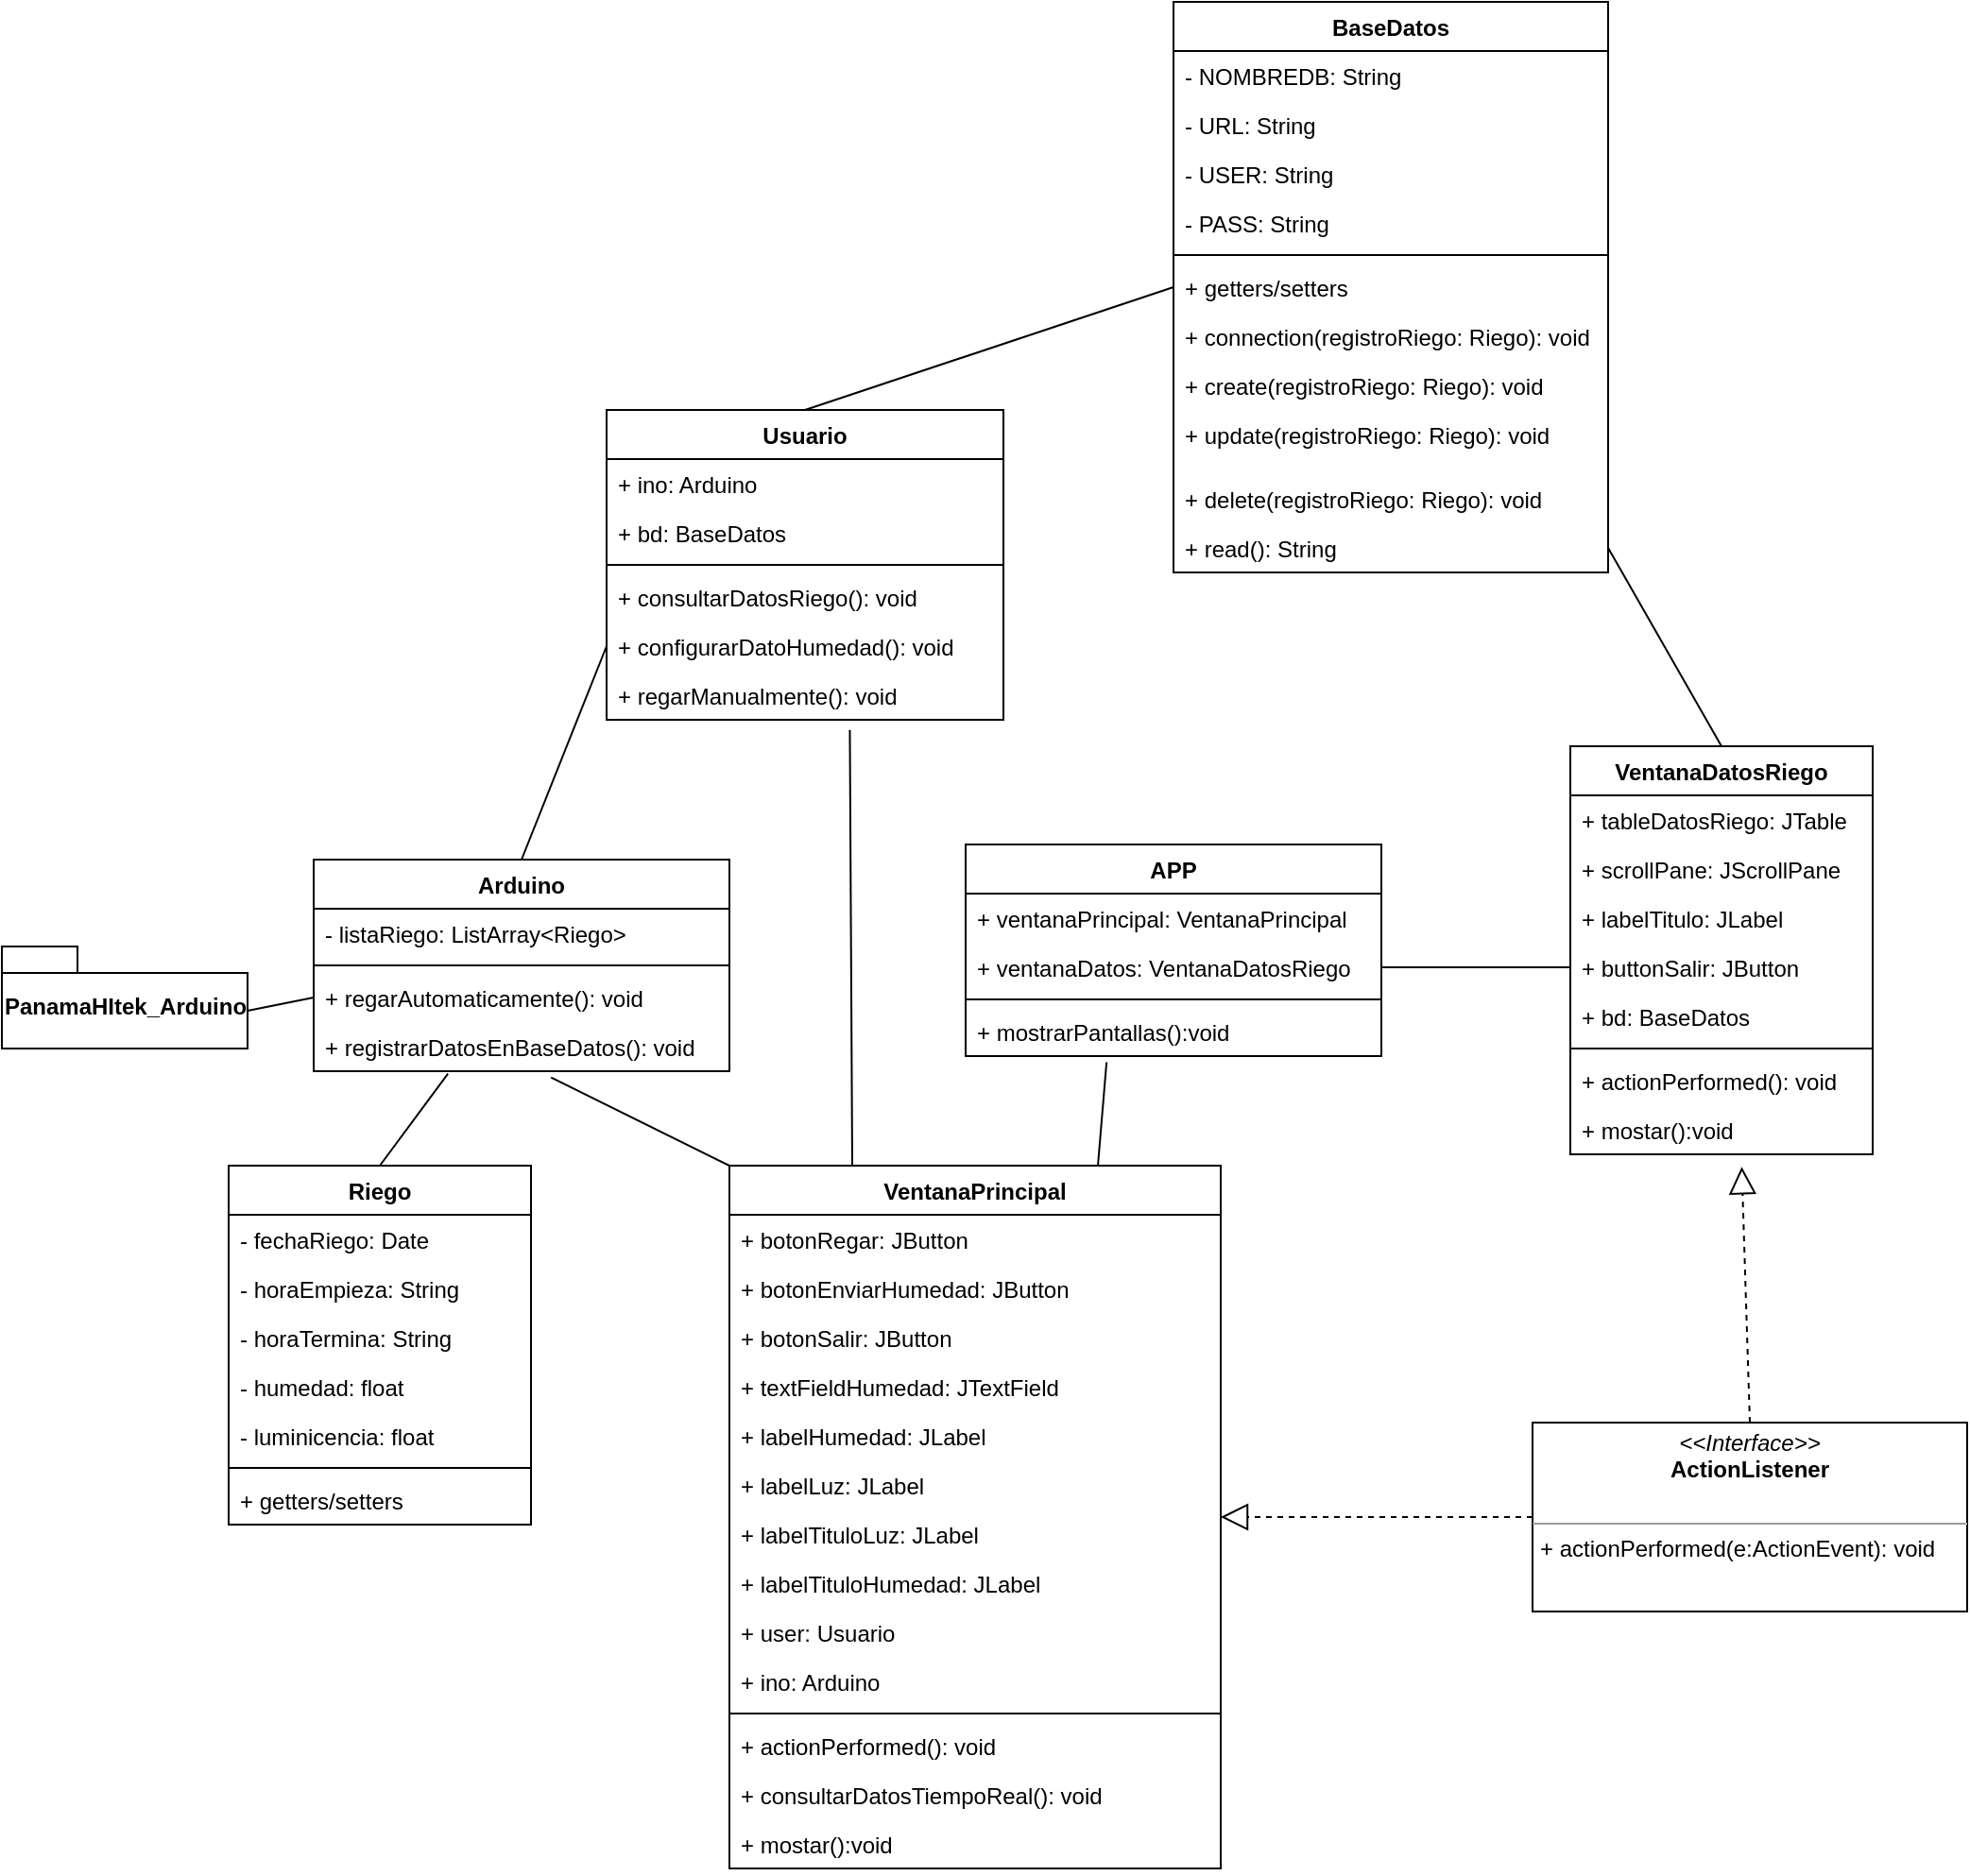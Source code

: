 <mxfile>
    <diagram id="6YYzxzttu4gzGB1RPqiH" name="Page-1">
        <mxGraphModel dx="2331" dy="1220" grid="1" gridSize="10" guides="1" tooltips="1" connect="1" arrows="1" fold="1" page="1" pageScale="1" pageWidth="850" pageHeight="1100" math="0" shadow="0">
            <root>
                <mxCell id="0"/>
                <mxCell id="1" parent="0"/>
                <mxCell id="2" value="Usuario" style="swimlane;fontStyle=1;align=center;verticalAlign=top;childLayout=stackLayout;horizontal=1;startSize=26;horizontalStack=0;resizeParent=1;resizeParentMax=0;resizeLast=0;collapsible=1;marginBottom=0;" parent="1" vertex="1">
                    <mxGeometry x="570" y="246" width="210" height="164" as="geometry"/>
                </mxCell>
                <mxCell id="9" value="+ ino: Arduino" style="text;strokeColor=none;fillColor=none;align=left;verticalAlign=top;spacingLeft=4;spacingRight=4;overflow=hidden;rotatable=0;points=[[0,0.5],[1,0.5]];portConstraint=eastwest;" parent="2" vertex="1">
                    <mxGeometry y="26" width="210" height="26" as="geometry"/>
                </mxCell>
                <mxCell id="10" value="+ bd: BaseDatos" style="text;strokeColor=none;fillColor=none;align=left;verticalAlign=top;spacingLeft=4;spacingRight=4;overflow=hidden;rotatable=0;points=[[0,0.5],[1,0.5]];portConstraint=eastwest;" parent="2" vertex="1">
                    <mxGeometry y="52" width="210" height="26" as="geometry"/>
                </mxCell>
                <mxCell id="4" value="" style="line;strokeWidth=1;fillColor=none;align=left;verticalAlign=middle;spacingTop=-1;spacingLeft=3;spacingRight=3;rotatable=0;labelPosition=right;points=[];portConstraint=eastwest;strokeColor=inherit;" parent="2" vertex="1">
                    <mxGeometry y="78" width="210" height="8" as="geometry"/>
                </mxCell>
                <mxCell id="6" value="+ consultarDatosRiego(): void" style="text;strokeColor=none;fillColor=none;align=left;verticalAlign=top;spacingLeft=4;spacingRight=4;overflow=hidden;rotatable=0;points=[[0,0.5],[1,0.5]];portConstraint=eastwest;" parent="2" vertex="1">
                    <mxGeometry y="86" width="210" height="26" as="geometry"/>
                </mxCell>
                <mxCell id="7" value="+ configurarDatoHumedad(): void" style="text;strokeColor=none;fillColor=none;align=left;verticalAlign=top;spacingLeft=4;spacingRight=4;overflow=hidden;rotatable=0;points=[[0,0.5],[1,0.5]];portConstraint=eastwest;" parent="2" vertex="1">
                    <mxGeometry y="112" width="210" height="26" as="geometry"/>
                </mxCell>
                <mxCell id="8" value="+ regarManualmente(): void" style="text;strokeColor=none;fillColor=none;align=left;verticalAlign=top;spacingLeft=4;spacingRight=4;overflow=hidden;rotatable=0;points=[[0,0.5],[1,0.5]];portConstraint=eastwest;" parent="2" vertex="1">
                    <mxGeometry y="138" width="210" height="26" as="geometry"/>
                </mxCell>
                <mxCell id="25" value="BaseDatos" style="swimlane;fontStyle=1;align=center;verticalAlign=top;childLayout=stackLayout;horizontal=1;startSize=26;horizontalStack=0;resizeParent=1;resizeParentMax=0;resizeLast=0;collapsible=1;marginBottom=0;" parent="1" vertex="1">
                    <mxGeometry x="870" y="30" width="230" height="302" as="geometry"/>
                </mxCell>
                <mxCell id="26" value="- NOMBREDB: String" style="text;strokeColor=none;fillColor=none;align=left;verticalAlign=top;spacingLeft=4;spacingRight=4;overflow=hidden;rotatable=0;points=[[0,0.5],[1,0.5]];portConstraint=eastwest;" parent="25" vertex="1">
                    <mxGeometry y="26" width="230" height="26" as="geometry"/>
                </mxCell>
                <mxCell id="48" value="- URL: String" style="text;strokeColor=none;fillColor=none;align=left;verticalAlign=top;spacingLeft=4;spacingRight=4;overflow=hidden;rotatable=0;points=[[0,0.5],[1,0.5]];portConstraint=eastwest;" parent="25" vertex="1">
                    <mxGeometry y="52" width="230" height="26" as="geometry"/>
                </mxCell>
                <mxCell id="49" value="- USER: String" style="text;strokeColor=none;fillColor=none;align=left;verticalAlign=top;spacingLeft=4;spacingRight=4;overflow=hidden;rotatable=0;points=[[0,0.5],[1,0.5]];portConstraint=eastwest;" parent="25" vertex="1">
                    <mxGeometry y="78" width="230" height="26" as="geometry"/>
                </mxCell>
                <mxCell id="50" value="- PASS: String" style="text;strokeColor=none;fillColor=none;align=left;verticalAlign=top;spacingLeft=4;spacingRight=4;overflow=hidden;rotatable=0;points=[[0,0.5],[1,0.5]];portConstraint=eastwest;" parent="25" vertex="1">
                    <mxGeometry y="104" width="230" height="26" as="geometry"/>
                </mxCell>
                <mxCell id="27" value="" style="line;strokeWidth=1;fillColor=none;align=left;verticalAlign=middle;spacingTop=-1;spacingLeft=3;spacingRight=3;rotatable=0;labelPosition=right;points=[];portConstraint=eastwest;strokeColor=inherit;" parent="25" vertex="1">
                    <mxGeometry y="130" width="230" height="8" as="geometry"/>
                </mxCell>
                <mxCell id="79" value="+ getters/setters" style="text;strokeColor=none;fillColor=none;align=left;verticalAlign=top;spacingLeft=4;spacingRight=4;overflow=hidden;rotatable=0;points=[[0,0.5],[1,0.5]];portConstraint=eastwest;" parent="25" vertex="1">
                    <mxGeometry y="138" width="230" height="26" as="geometry"/>
                </mxCell>
                <mxCell id="47" value="+ connection(registroRiego: Riego): void" style="text;strokeColor=none;fillColor=none;align=left;verticalAlign=top;spacingLeft=4;spacingRight=4;overflow=hidden;rotatable=0;points=[[0,0.5],[1,0.5]];portConstraint=eastwest;" parent="25" vertex="1">
                    <mxGeometry y="164" width="230" height="26" as="geometry"/>
                </mxCell>
                <mxCell id="28" value="+ create(registroRiego: Riego): void" style="text;strokeColor=none;fillColor=none;align=left;verticalAlign=top;spacingLeft=4;spacingRight=4;overflow=hidden;rotatable=0;points=[[0,0.5],[1,0.5]];portConstraint=eastwest;" parent="25" vertex="1">
                    <mxGeometry y="190" width="230" height="26" as="geometry"/>
                </mxCell>
                <mxCell id="35" value="+ update(registroRiego: Riego): void" style="text;strokeColor=none;fillColor=none;align=left;verticalAlign=top;spacingLeft=4;spacingRight=4;overflow=hidden;rotatable=0;points=[[0,0.5],[1,0.5]];portConstraint=eastwest;" parent="25" vertex="1">
                    <mxGeometry y="216" width="230" height="34" as="geometry"/>
                </mxCell>
                <mxCell id="36" value="+ delete(registroRiego: Riego): void" style="text;strokeColor=none;fillColor=none;align=left;verticalAlign=top;spacingLeft=4;spacingRight=4;overflow=hidden;rotatable=0;points=[[0,0.5],[1,0.5]];portConstraint=eastwest;" parent="25" vertex="1">
                    <mxGeometry y="250" width="230" height="26" as="geometry"/>
                </mxCell>
                <mxCell id="37" value="+ read(): String" style="text;strokeColor=none;fillColor=none;align=left;verticalAlign=top;spacingLeft=4;spacingRight=4;overflow=hidden;rotatable=0;points=[[0,0.5],[1,0.5]];portConstraint=eastwest;" parent="25" vertex="1">
                    <mxGeometry y="276" width="230" height="26" as="geometry"/>
                </mxCell>
                <mxCell id="38" value="Riego" style="swimlane;fontStyle=1;align=center;verticalAlign=top;childLayout=stackLayout;horizontal=1;startSize=26;horizontalStack=0;resizeParent=1;resizeParentMax=0;resizeLast=0;collapsible=1;marginBottom=0;" parent="1" vertex="1">
                    <mxGeometry x="370" y="646" width="160" height="190" as="geometry"/>
                </mxCell>
                <mxCell id="39" value="- fechaRiego: Date" style="text;strokeColor=none;fillColor=none;align=left;verticalAlign=top;spacingLeft=4;spacingRight=4;overflow=hidden;rotatable=0;points=[[0,0.5],[1,0.5]];portConstraint=eastwest;" parent="38" vertex="1">
                    <mxGeometry y="26" width="160" height="26" as="geometry"/>
                </mxCell>
                <mxCell id="43" value="- horaEmpieza: String" style="text;strokeColor=none;fillColor=none;align=left;verticalAlign=top;spacingLeft=4;spacingRight=4;overflow=hidden;rotatable=0;points=[[0,0.5],[1,0.5]];portConstraint=eastwest;" parent="38" vertex="1">
                    <mxGeometry y="52" width="160" height="26" as="geometry"/>
                </mxCell>
                <mxCell id="44" value="- horaTermina: String" style="text;strokeColor=none;fillColor=none;align=left;verticalAlign=top;spacingLeft=4;spacingRight=4;overflow=hidden;rotatable=0;points=[[0,0.5],[1,0.5]];portConstraint=eastwest;" parent="38" vertex="1">
                    <mxGeometry y="78" width="160" height="26" as="geometry"/>
                </mxCell>
                <mxCell id="45" value="- humedad: float" style="text;strokeColor=none;fillColor=none;align=left;verticalAlign=top;spacingLeft=4;spacingRight=4;overflow=hidden;rotatable=0;points=[[0,0.5],[1,0.5]];portConstraint=eastwest;" parent="38" vertex="1">
                    <mxGeometry y="104" width="160" height="26" as="geometry"/>
                </mxCell>
                <mxCell id="46" value="- luminicencia: float" style="text;strokeColor=none;fillColor=none;align=left;verticalAlign=top;spacingLeft=4;spacingRight=4;overflow=hidden;rotatable=0;points=[[0,0.5],[1,0.5]];portConstraint=eastwest;" parent="38" vertex="1">
                    <mxGeometry y="130" width="160" height="26" as="geometry"/>
                </mxCell>
                <mxCell id="40" value="" style="line;strokeWidth=1;fillColor=none;align=left;verticalAlign=middle;spacingTop=-1;spacingLeft=3;spacingRight=3;rotatable=0;labelPosition=right;points=[];portConstraint=eastwest;strokeColor=inherit;" parent="38" vertex="1">
                    <mxGeometry y="156" width="160" height="8" as="geometry"/>
                </mxCell>
                <mxCell id="78" value="+ getters/setters" style="text;strokeColor=none;fillColor=none;align=left;verticalAlign=top;spacingLeft=4;spacingRight=4;overflow=hidden;rotatable=0;points=[[0,0.5],[1,0.5]];portConstraint=eastwest;" parent="38" vertex="1">
                    <mxGeometry y="164" width="160" height="26" as="geometry"/>
                </mxCell>
                <mxCell id="80" value="VentanaPrincipal" style="swimlane;fontStyle=1;align=center;verticalAlign=top;childLayout=stackLayout;horizontal=1;startSize=26;horizontalStack=0;resizeParent=1;resizeParentMax=0;resizeLast=0;collapsible=1;marginBottom=0;" parent="1" vertex="1">
                    <mxGeometry x="635" y="646" width="260" height="372" as="geometry"/>
                </mxCell>
                <mxCell id="81" value="+ botonRegar: JButton" style="text;strokeColor=none;fillColor=none;align=left;verticalAlign=top;spacingLeft=4;spacingRight=4;overflow=hidden;rotatable=0;points=[[0,0.5],[1,0.5]];portConstraint=eastwest;" parent="80" vertex="1">
                    <mxGeometry y="26" width="260" height="26" as="geometry"/>
                </mxCell>
                <mxCell id="84" value="+ botonEnviarHumedad: JButton" style="text;strokeColor=none;fillColor=none;align=left;verticalAlign=top;spacingLeft=4;spacingRight=4;overflow=hidden;rotatable=0;points=[[0,0.5],[1,0.5]];portConstraint=eastwest;" parent="80" vertex="1">
                    <mxGeometry y="52" width="260" height="26" as="geometry"/>
                </mxCell>
                <mxCell id="88" value="+ botonSalir: JButton" style="text;strokeColor=none;fillColor=none;align=left;verticalAlign=top;spacingLeft=4;spacingRight=4;overflow=hidden;rotatable=0;points=[[0,0.5],[1,0.5]];portConstraint=eastwest;" parent="80" vertex="1">
                    <mxGeometry y="78" width="260" height="26" as="geometry"/>
                </mxCell>
                <mxCell id="90" value="+ textFieldHumedad: JTextField" style="text;strokeColor=none;fillColor=none;align=left;verticalAlign=top;spacingLeft=4;spacingRight=4;overflow=hidden;rotatable=0;points=[[0,0.5],[1,0.5]];portConstraint=eastwest;" parent="80" vertex="1">
                    <mxGeometry y="104" width="260" height="26" as="geometry"/>
                </mxCell>
                <mxCell id="85" value="+ labelHumedad: JLabel" style="text;strokeColor=none;fillColor=none;align=left;verticalAlign=top;spacingLeft=4;spacingRight=4;overflow=hidden;rotatable=0;points=[[0,0.5],[1,0.5]];portConstraint=eastwest;" parent="80" vertex="1">
                    <mxGeometry y="130" width="260" height="26" as="geometry"/>
                </mxCell>
                <mxCell id="86" value="+ labelLuz: JLabel" style="text;strokeColor=none;fillColor=none;align=left;verticalAlign=top;spacingLeft=4;spacingRight=4;overflow=hidden;rotatable=0;points=[[0,0.5],[1,0.5]];portConstraint=eastwest;" parent="80" vertex="1">
                    <mxGeometry y="156" width="260" height="26" as="geometry"/>
                </mxCell>
                <mxCell id="87" value="+ labelTituloLuz: JLabel" style="text;strokeColor=none;fillColor=none;align=left;verticalAlign=top;spacingLeft=4;spacingRight=4;overflow=hidden;rotatable=0;points=[[0,0.5],[1,0.5]];portConstraint=eastwest;" parent="80" vertex="1">
                    <mxGeometry y="182" width="260" height="26" as="geometry"/>
                </mxCell>
                <mxCell id="91" value="+ labelTituloHumedad: JLabel" style="text;strokeColor=none;fillColor=none;align=left;verticalAlign=top;spacingLeft=4;spacingRight=4;overflow=hidden;rotatable=0;points=[[0,0.5],[1,0.5]];portConstraint=eastwest;" parent="80" vertex="1">
                    <mxGeometry y="208" width="260" height="26" as="geometry"/>
                </mxCell>
                <mxCell id="89" value="+ user: Usuario" style="text;strokeColor=none;fillColor=none;align=left;verticalAlign=top;spacingLeft=4;spacingRight=4;overflow=hidden;rotatable=0;points=[[0,0.5],[1,0.5]];portConstraint=eastwest;" parent="80" vertex="1">
                    <mxGeometry y="234" width="260" height="26" as="geometry"/>
                </mxCell>
                <mxCell id="109" value="+ ino: Arduino" style="text;strokeColor=none;fillColor=none;align=left;verticalAlign=top;spacingLeft=4;spacingRight=4;overflow=hidden;rotatable=0;points=[[0,0.5],[1,0.5]];portConstraint=eastwest;" parent="80" vertex="1">
                    <mxGeometry y="260" width="260" height="26" as="geometry"/>
                </mxCell>
                <mxCell id="82" value="" style="line;strokeWidth=1;fillColor=none;align=left;verticalAlign=middle;spacingTop=-1;spacingLeft=3;spacingRight=3;rotatable=0;labelPosition=right;points=[];portConstraint=eastwest;strokeColor=inherit;" parent="80" vertex="1">
                    <mxGeometry y="286" width="260" height="8" as="geometry"/>
                </mxCell>
                <mxCell id="122" value="+ actionPerformed(): void" style="text;strokeColor=none;fillColor=none;align=left;verticalAlign=top;spacingLeft=4;spacingRight=4;overflow=hidden;rotatable=0;points=[[0,0.5],[1,0.5]];portConstraint=eastwest;" parent="80" vertex="1">
                    <mxGeometry y="294" width="260" height="26" as="geometry"/>
                </mxCell>
                <mxCell id="128" value="+ consultarDatosTiempoReal(): void" style="text;strokeColor=none;fillColor=none;align=left;verticalAlign=top;spacingLeft=4;spacingRight=4;overflow=hidden;rotatable=0;points=[[0,0.5],[1,0.5]];portConstraint=eastwest;" parent="80" vertex="1">
                    <mxGeometry y="320" width="260" height="26" as="geometry"/>
                </mxCell>
                <mxCell id="135" value="+ mostar():void" style="text;strokeColor=none;fillColor=none;align=left;verticalAlign=top;spacingLeft=4;spacingRight=4;overflow=hidden;rotatable=0;points=[[0,0.5],[1,0.5]];portConstraint=eastwest;" parent="80" vertex="1">
                    <mxGeometry y="346" width="260" height="26" as="geometry"/>
                </mxCell>
                <mxCell id="96" value="VentanaDatosRiego" style="swimlane;fontStyle=1;align=center;verticalAlign=top;childLayout=stackLayout;horizontal=1;startSize=26;horizontalStack=0;resizeParent=1;resizeParentMax=0;resizeLast=0;collapsible=1;marginBottom=0;" parent="1" vertex="1">
                    <mxGeometry x="1080" y="424" width="160" height="216" as="geometry"/>
                </mxCell>
                <mxCell id="97" value="+ tableDatosRiego: JTable" style="text;strokeColor=none;fillColor=none;align=left;verticalAlign=top;spacingLeft=4;spacingRight=4;overflow=hidden;rotatable=0;points=[[0,0.5],[1,0.5]];portConstraint=eastwest;" parent="96" vertex="1">
                    <mxGeometry y="26" width="160" height="26" as="geometry"/>
                </mxCell>
                <mxCell id="100" value="+ scrollPane: JScrollPane" style="text;strokeColor=none;fillColor=none;align=left;verticalAlign=top;spacingLeft=4;spacingRight=4;overflow=hidden;rotatable=0;points=[[0,0.5],[1,0.5]];portConstraint=eastwest;" parent="96" vertex="1">
                    <mxGeometry y="52" width="160" height="26" as="geometry"/>
                </mxCell>
                <mxCell id="103" value="+ labelTitulo: JLabel" style="text;strokeColor=none;fillColor=none;align=left;verticalAlign=top;spacingLeft=4;spacingRight=4;overflow=hidden;rotatable=0;points=[[0,0.5],[1,0.5]];portConstraint=eastwest;" parent="96" vertex="1">
                    <mxGeometry y="78" width="160" height="26" as="geometry"/>
                </mxCell>
                <mxCell id="104" value="+ buttonSalir: JButton" style="text;strokeColor=none;fillColor=none;align=left;verticalAlign=top;spacingLeft=4;spacingRight=4;overflow=hidden;rotatable=0;points=[[0,0.5],[1,0.5]];portConstraint=eastwest;" parent="96" vertex="1">
                    <mxGeometry y="104" width="160" height="26" as="geometry"/>
                </mxCell>
                <mxCell id="105" value="+ bd: BaseDatos" style="text;strokeColor=none;fillColor=none;align=left;verticalAlign=top;spacingLeft=4;spacingRight=4;overflow=hidden;rotatable=0;points=[[0,0.5],[1,0.5]];portConstraint=eastwest;" parent="96" vertex="1">
                    <mxGeometry y="130" width="160" height="26" as="geometry"/>
                </mxCell>
                <mxCell id="98" value="" style="line;strokeWidth=1;fillColor=none;align=left;verticalAlign=middle;spacingTop=-1;spacingLeft=3;spacingRight=3;rotatable=0;labelPosition=right;points=[];portConstraint=eastwest;strokeColor=inherit;" parent="96" vertex="1">
                    <mxGeometry y="156" width="160" height="8" as="geometry"/>
                </mxCell>
                <mxCell id="123" value="+ actionPerformed(): void" style="text;strokeColor=none;fillColor=none;align=left;verticalAlign=top;spacingLeft=4;spacingRight=4;overflow=hidden;rotatable=0;points=[[0,0.5],[1,0.5]];portConstraint=eastwest;" parent="96" vertex="1">
                    <mxGeometry y="164" width="160" height="26" as="geometry"/>
                </mxCell>
                <mxCell id="136" value="+ mostar():void" style="text;strokeColor=none;fillColor=none;align=left;verticalAlign=top;spacingLeft=4;spacingRight=4;overflow=hidden;rotatable=0;points=[[0,0.5],[1,0.5]];portConstraint=eastwest;" parent="96" vertex="1">
                    <mxGeometry y="190" width="160" height="26" as="geometry"/>
                </mxCell>
                <mxCell id="106" value="&lt;p style=&quot;margin:0px;margin-top:4px;text-align:center;&quot;&gt;&lt;i&gt;&amp;lt;&amp;lt;Interface&amp;gt;&amp;gt;&lt;/i&gt;&lt;br&gt;&lt;b&gt;ActionListener&lt;/b&gt;&lt;/p&gt;&lt;p style=&quot;margin:0px;margin-left:4px;&quot;&gt;&lt;br&gt;&lt;/p&gt;&lt;hr size=&quot;1&quot;&gt;&lt;p style=&quot;margin:0px;margin-left:4px;&quot;&gt;+ actionPerformed(e:ActionEvent): void&lt;br&gt;&lt;br&gt;&lt;/p&gt;" style="verticalAlign=top;align=left;overflow=fill;fontSize=12;fontFamily=Helvetica;html=1;" parent="1" vertex="1">
                    <mxGeometry x="1060" y="782" width="230" height="100" as="geometry"/>
                </mxCell>
                <mxCell id="126" value="" style="endArrow=block;dashed=1;endFill=0;endSize=12;html=1;entryX=0.567;entryY=1.256;entryDx=0;entryDy=0;exitX=0.5;exitY=0;exitDx=0;exitDy=0;entryPerimeter=0;" parent="1" source="106" target="136" edge="1">
                    <mxGeometry width="160" relative="1" as="geometry">
                        <mxPoint x="340" y="848" as="sourcePoint"/>
                        <mxPoint x="687.5" y="635" as="targetPoint"/>
                    </mxGeometry>
                </mxCell>
                <mxCell id="137" value="" style="endArrow=block;dashed=1;endFill=0;endSize=12;html=1;entryX=1;entryY=0.5;entryDx=0;entryDy=0;exitX=0;exitY=0.5;exitDx=0;exitDy=0;" edge="1" parent="1" source="106" target="80">
                    <mxGeometry width="160" relative="1" as="geometry">
                        <mxPoint x="445" y="748" as="sourcePoint"/>
                        <mxPoint x="565" y="888" as="targetPoint"/>
                    </mxGeometry>
                </mxCell>
                <mxCell id="138" value="APP" style="swimlane;fontStyle=1;align=center;verticalAlign=top;childLayout=stackLayout;horizontal=1;startSize=26;horizontalStack=0;resizeParent=1;resizeParentMax=0;resizeLast=0;collapsible=1;marginBottom=0;" vertex="1" parent="1">
                    <mxGeometry x="760" y="476" width="220" height="112" as="geometry"/>
                </mxCell>
                <mxCell id="139" value="+ ventanaPrincipal: VentanaPrincipal" style="text;strokeColor=none;fillColor=none;align=left;verticalAlign=top;spacingLeft=4;spacingRight=4;overflow=hidden;rotatable=0;points=[[0,0.5],[1,0.5]];portConstraint=eastwest;" vertex="1" parent="138">
                    <mxGeometry y="26" width="220" height="26" as="geometry"/>
                </mxCell>
                <mxCell id="140" value="+ ventanaDatos: VentanaDatosRiego" style="text;strokeColor=none;fillColor=none;align=left;verticalAlign=top;spacingLeft=4;spacingRight=4;overflow=hidden;rotatable=0;points=[[0,0.5],[1,0.5]];portConstraint=eastwest;" vertex="1" parent="138">
                    <mxGeometry y="52" width="220" height="26" as="geometry"/>
                </mxCell>
                <mxCell id="141" value="" style="line;strokeWidth=1;fillColor=none;align=left;verticalAlign=middle;spacingTop=-1;spacingLeft=3;spacingRight=3;rotatable=0;labelPosition=right;points=[];portConstraint=eastwest;strokeColor=inherit;" vertex="1" parent="138">
                    <mxGeometry y="78" width="220" height="8" as="geometry"/>
                </mxCell>
                <mxCell id="142" value="+ mostrarPantallas():void" style="text;strokeColor=none;fillColor=none;align=left;verticalAlign=top;spacingLeft=4;spacingRight=4;overflow=hidden;rotatable=0;points=[[0,0.5],[1,0.5]];portConstraint=eastwest;" vertex="1" parent="138">
                    <mxGeometry y="86" width="220" height="26" as="geometry"/>
                </mxCell>
                <mxCell id="143" value="Arduino" style="swimlane;fontStyle=1;align=center;verticalAlign=top;childLayout=stackLayout;horizontal=1;startSize=26;horizontalStack=0;resizeParent=1;resizeParentMax=0;resizeLast=0;collapsible=1;marginBottom=0;" vertex="1" parent="1">
                    <mxGeometry x="415" y="484" width="220" height="112" as="geometry"/>
                </mxCell>
                <mxCell id="42" value="- listaRiego: ListArray&lt;Riego&gt;" style="text;strokeColor=none;fillColor=none;align=left;verticalAlign=top;spacingLeft=4;spacingRight=4;overflow=hidden;rotatable=0;points=[[0,0.5],[1,0.5]];portConstraint=eastwest;" parent="143" vertex="1">
                    <mxGeometry y="26" width="220" height="26" as="geometry"/>
                </mxCell>
                <mxCell id="145" value="" style="line;strokeWidth=1;fillColor=none;align=left;verticalAlign=middle;spacingTop=-1;spacingLeft=3;spacingRight=3;rotatable=0;labelPosition=right;points=[];portConstraint=eastwest;strokeColor=inherit;" vertex="1" parent="143">
                    <mxGeometry y="52" width="220" height="8" as="geometry"/>
                </mxCell>
                <mxCell id="121" value="+ regarAutomaticamente(): void" style="text;strokeColor=none;fillColor=none;align=left;verticalAlign=top;spacingLeft=4;spacingRight=4;overflow=hidden;rotatable=0;points=[[0,0.5],[1,0.5]];portConstraint=eastwest;" parent="143" vertex="1">
                    <mxGeometry y="60" width="220" height="26" as="geometry"/>
                </mxCell>
                <mxCell id="34" value="+ registrarDatosEnBaseDatos(): void" style="text;strokeColor=none;fillColor=none;align=left;verticalAlign=top;spacingLeft=4;spacingRight=4;overflow=hidden;rotatable=0;points=[[0,0.5],[1,0.5]];portConstraint=eastwest;" parent="143" vertex="1">
                    <mxGeometry y="86" width="220" height="26" as="geometry"/>
                </mxCell>
                <mxCell id="147" value="PanamaHItek_Arduino" style="shape=folder;fontStyle=1;spacingTop=10;tabWidth=40;tabHeight=14;tabPosition=left;html=1;" vertex="1" parent="1">
                    <mxGeometry x="250" y="530" width="130" height="54" as="geometry"/>
                </mxCell>
                <mxCell id="148" value="" style="endArrow=none;html=1;entryX=0;entryY=0;entryDx=130;entryDy=34;entryPerimeter=0;exitX=0;exitY=0.5;exitDx=0;exitDy=0;" edge="1" parent="1" source="121" target="147">
                    <mxGeometry width="50" height="50" relative="1" as="geometry">
                        <mxPoint x="990" y="596" as="sourcePoint"/>
                        <mxPoint x="1040" y="546" as="targetPoint"/>
                    </mxGeometry>
                </mxCell>
                <mxCell id="150" value="" style="endArrow=none;html=1;entryX=0;entryY=0.5;entryDx=0;entryDy=0;exitX=0.5;exitY=0;exitDx=0;exitDy=0;" edge="1" parent="1" source="143" target="7">
                    <mxGeometry width="50" height="50" relative="1" as="geometry">
                        <mxPoint x="720" y="546" as="sourcePoint"/>
                        <mxPoint x="770" y="496" as="targetPoint"/>
                    </mxGeometry>
                </mxCell>
                <mxCell id="154" value="" style="endArrow=none;html=1;entryX=0;entryY=0.5;entryDx=0;entryDy=0;exitX=0.5;exitY=0;exitDx=0;exitDy=0;" edge="1" parent="1" source="2" target="79">
                    <mxGeometry width="50" height="50" relative="1" as="geometry">
                        <mxPoint x="710" y="196" as="sourcePoint"/>
                        <mxPoint x="760" y="146" as="targetPoint"/>
                    </mxGeometry>
                </mxCell>
                <mxCell id="156" value="" style="endArrow=none;html=1;entryX=0.613;entryY=1.205;entryDx=0;entryDy=0;entryPerimeter=0;exitX=0.25;exitY=0;exitDx=0;exitDy=0;" edge="1" parent="1" source="80" target="8">
                    <mxGeometry width="50" height="50" relative="1" as="geometry">
                        <mxPoint x="750" y="586" as="sourcePoint"/>
                        <mxPoint x="800" y="536" as="targetPoint"/>
                    </mxGeometry>
                </mxCell>
                <mxCell id="157" value="" style="endArrow=none;html=1;entryX=0.571;entryY=1.128;entryDx=0;entryDy=0;entryPerimeter=0;exitX=0;exitY=0;exitDx=0;exitDy=0;" edge="1" parent="1" source="80" target="34">
                    <mxGeometry width="50" height="50" relative="1" as="geometry">
                        <mxPoint x="570" y="696" as="sourcePoint"/>
                        <mxPoint x="620" y="646" as="targetPoint"/>
                    </mxGeometry>
                </mxCell>
                <mxCell id="158" value="" style="endArrow=none;html=1;entryX=0.323;entryY=1.051;entryDx=0;entryDy=0;entryPerimeter=0;exitX=0.5;exitY=0;exitDx=0;exitDy=0;" edge="1" parent="1" source="38" target="34">
                    <mxGeometry width="50" height="50" relative="1" as="geometry">
                        <mxPoint x="300" y="706" as="sourcePoint"/>
                        <mxPoint x="350" y="656" as="targetPoint"/>
                    </mxGeometry>
                </mxCell>
                <mxCell id="160" value="" style="endArrow=none;html=1;exitX=0.5;exitY=0;exitDx=0;exitDy=0;entryX=1;entryY=0.5;entryDx=0;entryDy=0;" edge="1" parent="1" source="96" target="37">
                    <mxGeometry width="50" height="50" relative="1" as="geometry">
                        <mxPoint x="1190" y="316" as="sourcePoint"/>
                        <mxPoint x="1240" y="266" as="targetPoint"/>
                    </mxGeometry>
                </mxCell>
                <mxCell id="161" value="" style="endArrow=none;html=1;entryX=0;entryY=0.5;entryDx=0;entryDy=0;exitX=1;exitY=0.5;exitDx=0;exitDy=0;" edge="1" parent="1" source="140" target="104">
                    <mxGeometry width="50" height="50" relative="1" as="geometry">
                        <mxPoint x="950" y="726" as="sourcePoint"/>
                        <mxPoint x="1000" y="676" as="targetPoint"/>
                    </mxGeometry>
                </mxCell>
                <mxCell id="162" value="" style="endArrow=none;html=1;entryX=0.339;entryY=1.125;entryDx=0;entryDy=0;entryPerimeter=0;exitX=0.75;exitY=0;exitDx=0;exitDy=0;" edge="1" parent="1" source="80" target="142">
                    <mxGeometry width="50" height="50" relative="1" as="geometry">
                        <mxPoint x="970" y="746" as="sourcePoint"/>
                        <mxPoint x="1020" y="696" as="targetPoint"/>
                    </mxGeometry>
                </mxCell>
            </root>
        </mxGraphModel>
    </diagram>
</mxfile>
